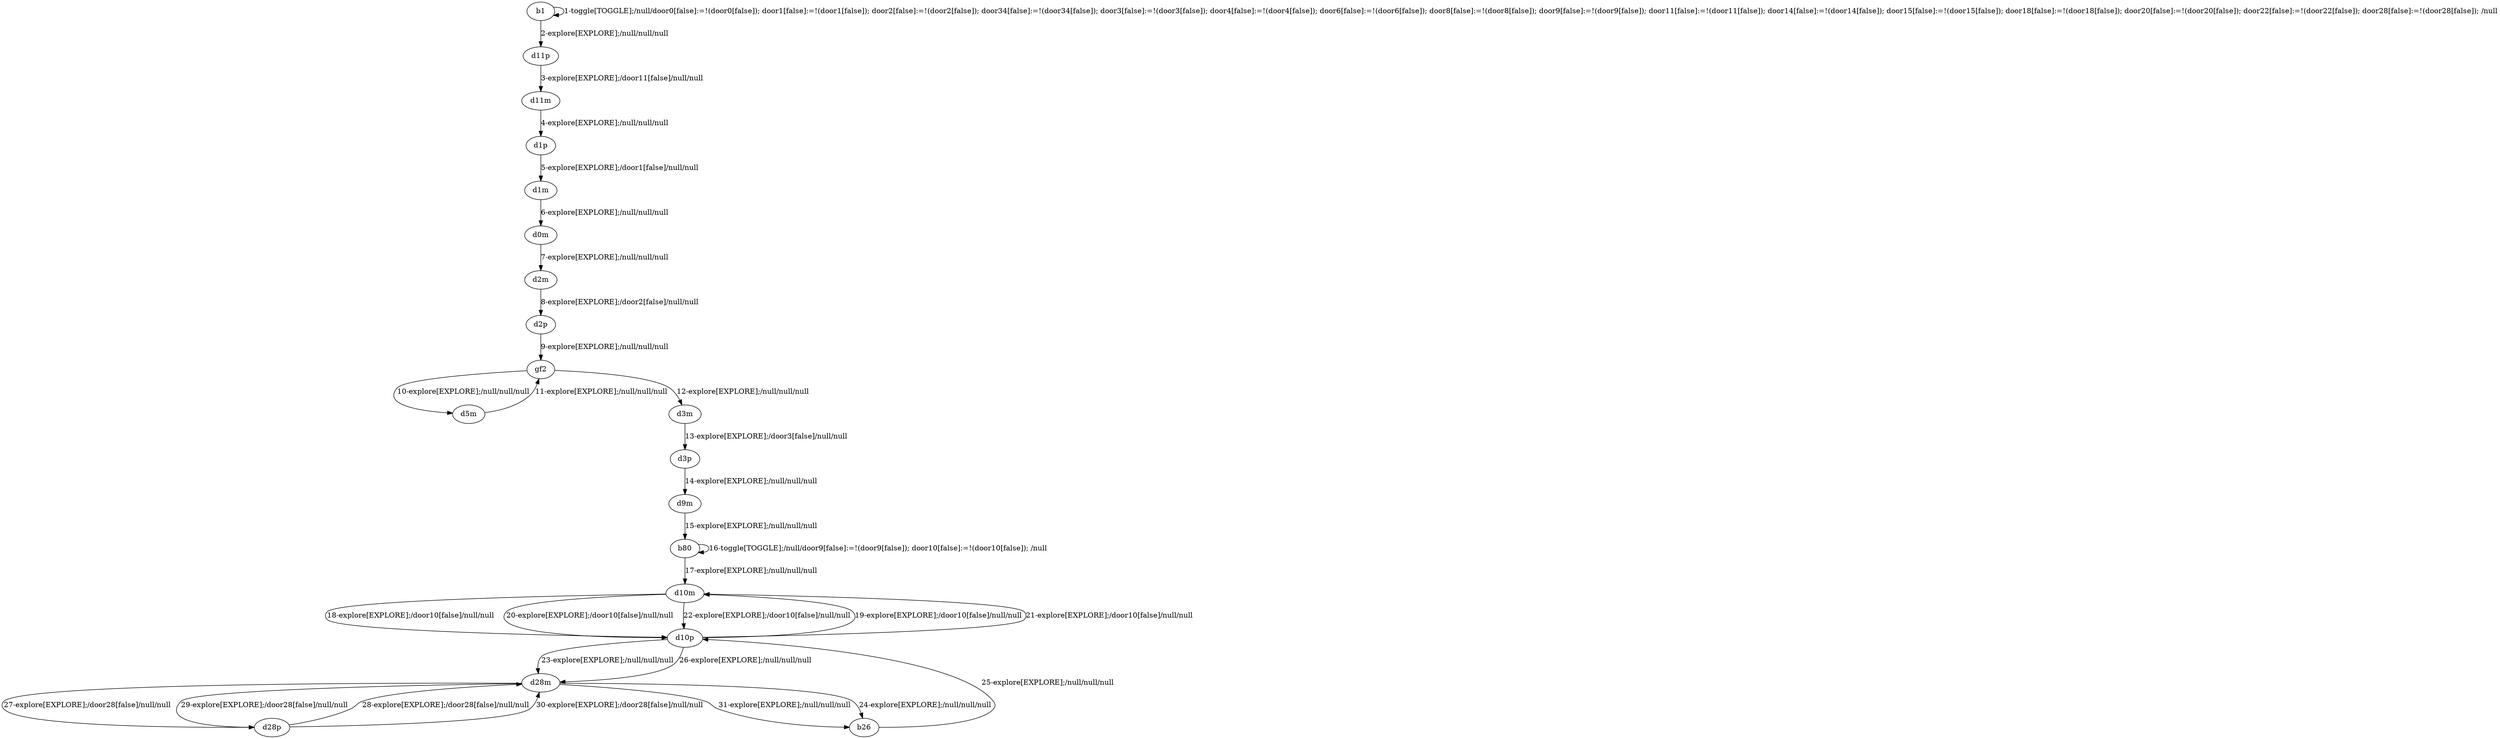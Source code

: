 # Total number of goals covered by this test: 5
# d10p --> d28m
# b26 --> d10p
# d28p --> d28m
# d28m --> d28p
# d28m --> b26

digraph g {
"b1" -> "b1" [label = "1-toggle[TOGGLE];/null/door0[false]:=!(door0[false]); door1[false]:=!(door1[false]); door2[false]:=!(door2[false]); door34[false]:=!(door34[false]); door3[false]:=!(door3[false]); door4[false]:=!(door4[false]); door6[false]:=!(door6[false]); door8[false]:=!(door8[false]); door9[false]:=!(door9[false]); door11[false]:=!(door11[false]); door14[false]:=!(door14[false]); door15[false]:=!(door15[false]); door18[false]:=!(door18[false]); door20[false]:=!(door20[false]); door22[false]:=!(door22[false]); door28[false]:=!(door28[false]); /null"];
"b1" -> "d11p" [label = "2-explore[EXPLORE];/null/null/null"];
"d11p" -> "d11m" [label = "3-explore[EXPLORE];/door11[false]/null/null"];
"d11m" -> "d1p" [label = "4-explore[EXPLORE];/null/null/null"];
"d1p" -> "d1m" [label = "5-explore[EXPLORE];/door1[false]/null/null"];
"d1m" -> "d0m" [label = "6-explore[EXPLORE];/null/null/null"];
"d0m" -> "d2m" [label = "7-explore[EXPLORE];/null/null/null"];
"d2m" -> "d2p" [label = "8-explore[EXPLORE];/door2[false]/null/null"];
"d2p" -> "gf2" [label = "9-explore[EXPLORE];/null/null/null"];
"gf2" -> "d5m" [label = "10-explore[EXPLORE];/null/null/null"];
"d5m" -> "gf2" [label = "11-explore[EXPLORE];/null/null/null"];
"gf2" -> "d3m" [label = "12-explore[EXPLORE];/null/null/null"];
"d3m" -> "d3p" [label = "13-explore[EXPLORE];/door3[false]/null/null"];
"d3p" -> "d9m" [label = "14-explore[EXPLORE];/null/null/null"];
"d9m" -> "b80" [label = "15-explore[EXPLORE];/null/null/null"];
"b80" -> "b80" [label = "16-toggle[TOGGLE];/null/door9[false]:=!(door9[false]); door10[false]:=!(door10[false]); /null"];
"b80" -> "d10m" [label = "17-explore[EXPLORE];/null/null/null"];
"d10m" -> "d10p" [label = "18-explore[EXPLORE];/door10[false]/null/null"];
"d10p" -> "d10m" [label = "19-explore[EXPLORE];/door10[false]/null/null"];
"d10m" -> "d10p" [label = "20-explore[EXPLORE];/door10[false]/null/null"];
"d10p" -> "d10m" [label = "21-explore[EXPLORE];/door10[false]/null/null"];
"d10m" -> "d10p" [label = "22-explore[EXPLORE];/door10[false]/null/null"];
"d10p" -> "d28m" [label = "23-explore[EXPLORE];/null/null/null"];
"d28m" -> "b26" [label = "24-explore[EXPLORE];/null/null/null"];
"b26" -> "d10p" [label = "25-explore[EXPLORE];/null/null/null"];
"d10p" -> "d28m" [label = "26-explore[EXPLORE];/null/null/null"];
"d28m" -> "d28p" [label = "27-explore[EXPLORE];/door28[false]/null/null"];
"d28p" -> "d28m" [label = "28-explore[EXPLORE];/door28[false]/null/null"];
"d28m" -> "d28p" [label = "29-explore[EXPLORE];/door28[false]/null/null"];
"d28p" -> "d28m" [label = "30-explore[EXPLORE];/door28[false]/null/null"];
"d28m" -> "b26" [label = "31-explore[EXPLORE];/null/null/null"];
}